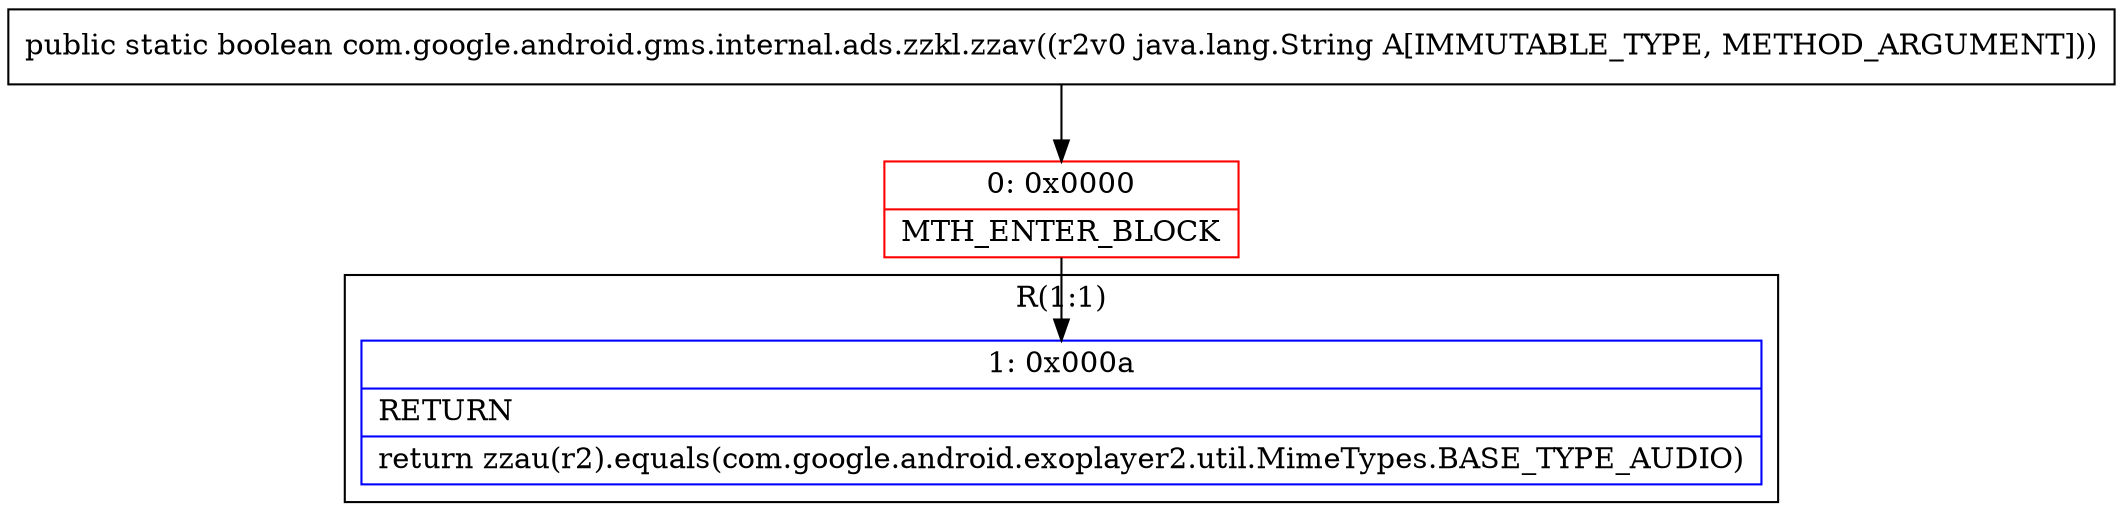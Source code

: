 digraph "CFG forcom.google.android.gms.internal.ads.zzkl.zzav(Ljava\/lang\/String;)Z" {
subgraph cluster_Region_1391529867 {
label = "R(1:1)";
node [shape=record,color=blue];
Node_1 [shape=record,label="{1\:\ 0x000a|RETURN\l|return zzau(r2).equals(com.google.android.exoplayer2.util.MimeTypes.BASE_TYPE_AUDIO)\l}"];
}
Node_0 [shape=record,color=red,label="{0\:\ 0x0000|MTH_ENTER_BLOCK\l}"];
MethodNode[shape=record,label="{public static boolean com.google.android.gms.internal.ads.zzkl.zzav((r2v0 java.lang.String A[IMMUTABLE_TYPE, METHOD_ARGUMENT])) }"];
MethodNode -> Node_0;
Node_0 -> Node_1;
}

